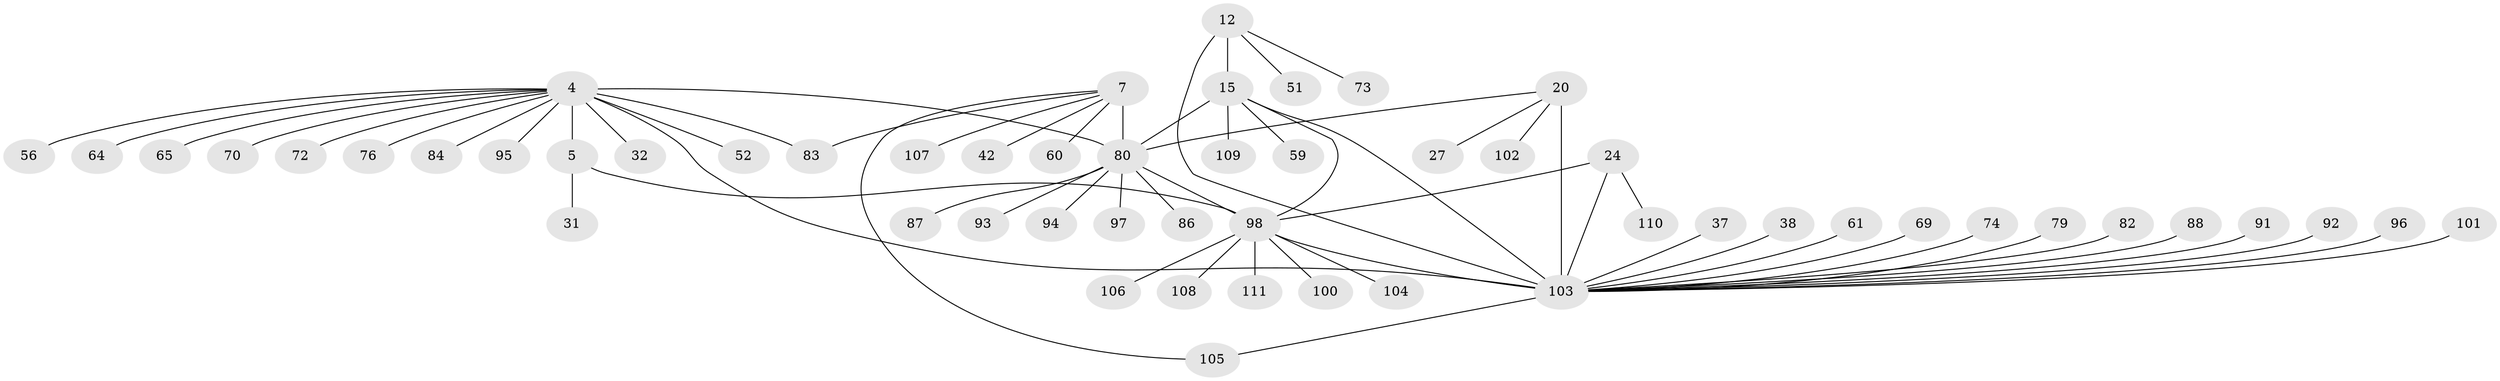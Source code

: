 // original degree distribution, {10: 0.02702702702702703, 4: 0.036036036036036036, 9: 0.06306306306306306, 6: 0.04504504504504504, 5: 0.02702702702702703, 7: 0.018018018018018018, 11: 0.018018018018018018, 8: 0.009009009009009009, 1: 0.5405405405405406, 2: 0.18018018018018017, 3: 0.036036036036036036}
// Generated by graph-tools (version 1.1) at 2025/54/03/09/25 04:54:06]
// undirected, 55 vertices, 63 edges
graph export_dot {
graph [start="1"]
  node [color=gray90,style=filled];
  4 [super="+3+1"];
  5 [super="+2"];
  7 [super="+6"];
  12 [super="+11"];
  15 [super="+13"];
  20 [super="+17"];
  24 [super="+21"];
  27;
  31;
  32;
  37;
  38;
  42;
  51;
  52;
  56 [super="+46"];
  59;
  60;
  61;
  64;
  65;
  69;
  70;
  72;
  73 [super="+57"];
  74;
  76;
  79 [super="+66"];
  80 [super="+10+33+36+43+44+53+55"];
  82;
  83 [super="+28"];
  84;
  86;
  87;
  88;
  91 [super="+54+77"];
  92;
  93;
  94 [super="+50"];
  95;
  96 [super="+89"];
  97 [super="+30"];
  98 [super="+81+67+47+71+78+85"];
  100;
  101;
  102 [super="+99"];
  103 [super="+75+19+68"];
  104;
  105;
  106 [super="+62"];
  107;
  108;
  109;
  110 [super="+48"];
  111;
  4 -- 5 [weight=6];
  4 -- 32;
  4 -- 70;
  4 -- 64;
  4 -- 65;
  4 -- 72;
  4 -- 76;
  4 -- 95;
  4 -- 56;
  4 -- 83;
  4 -- 52;
  4 -- 84;
  4 -- 103 [weight=4];
  4 -- 80;
  5 -- 31;
  5 -- 98;
  7 -- 42;
  7 -- 105;
  7 -- 107;
  7 -- 60;
  7 -- 83;
  7 -- 80 [weight=6];
  12 -- 15 [weight=4];
  12 -- 51;
  12 -- 103 [weight=4];
  12 -- 73;
  15 -- 59;
  15 -- 109;
  15 -- 103 [weight=2];
  15 -- 80;
  15 -- 98;
  20 -- 27;
  20 -- 102;
  20 -- 103 [weight=6];
  20 -- 80;
  24 -- 110;
  24 -- 103;
  24 -- 98 [weight=6];
  37 -- 103;
  38 -- 103;
  61 -- 103;
  69 -- 103;
  74 -- 103;
  79 -- 103 [weight=3];
  80 -- 86;
  80 -- 87;
  80 -- 93;
  80 -- 94;
  80 -- 97;
  80 -- 98;
  82 -- 103;
  88 -- 103;
  91 -- 103;
  92 -- 103;
  96 -- 103;
  98 -- 100;
  98 -- 104;
  98 -- 103;
  98 -- 106;
  98 -- 108;
  98 -- 111;
  101 -- 103;
  103 -- 105;
}
